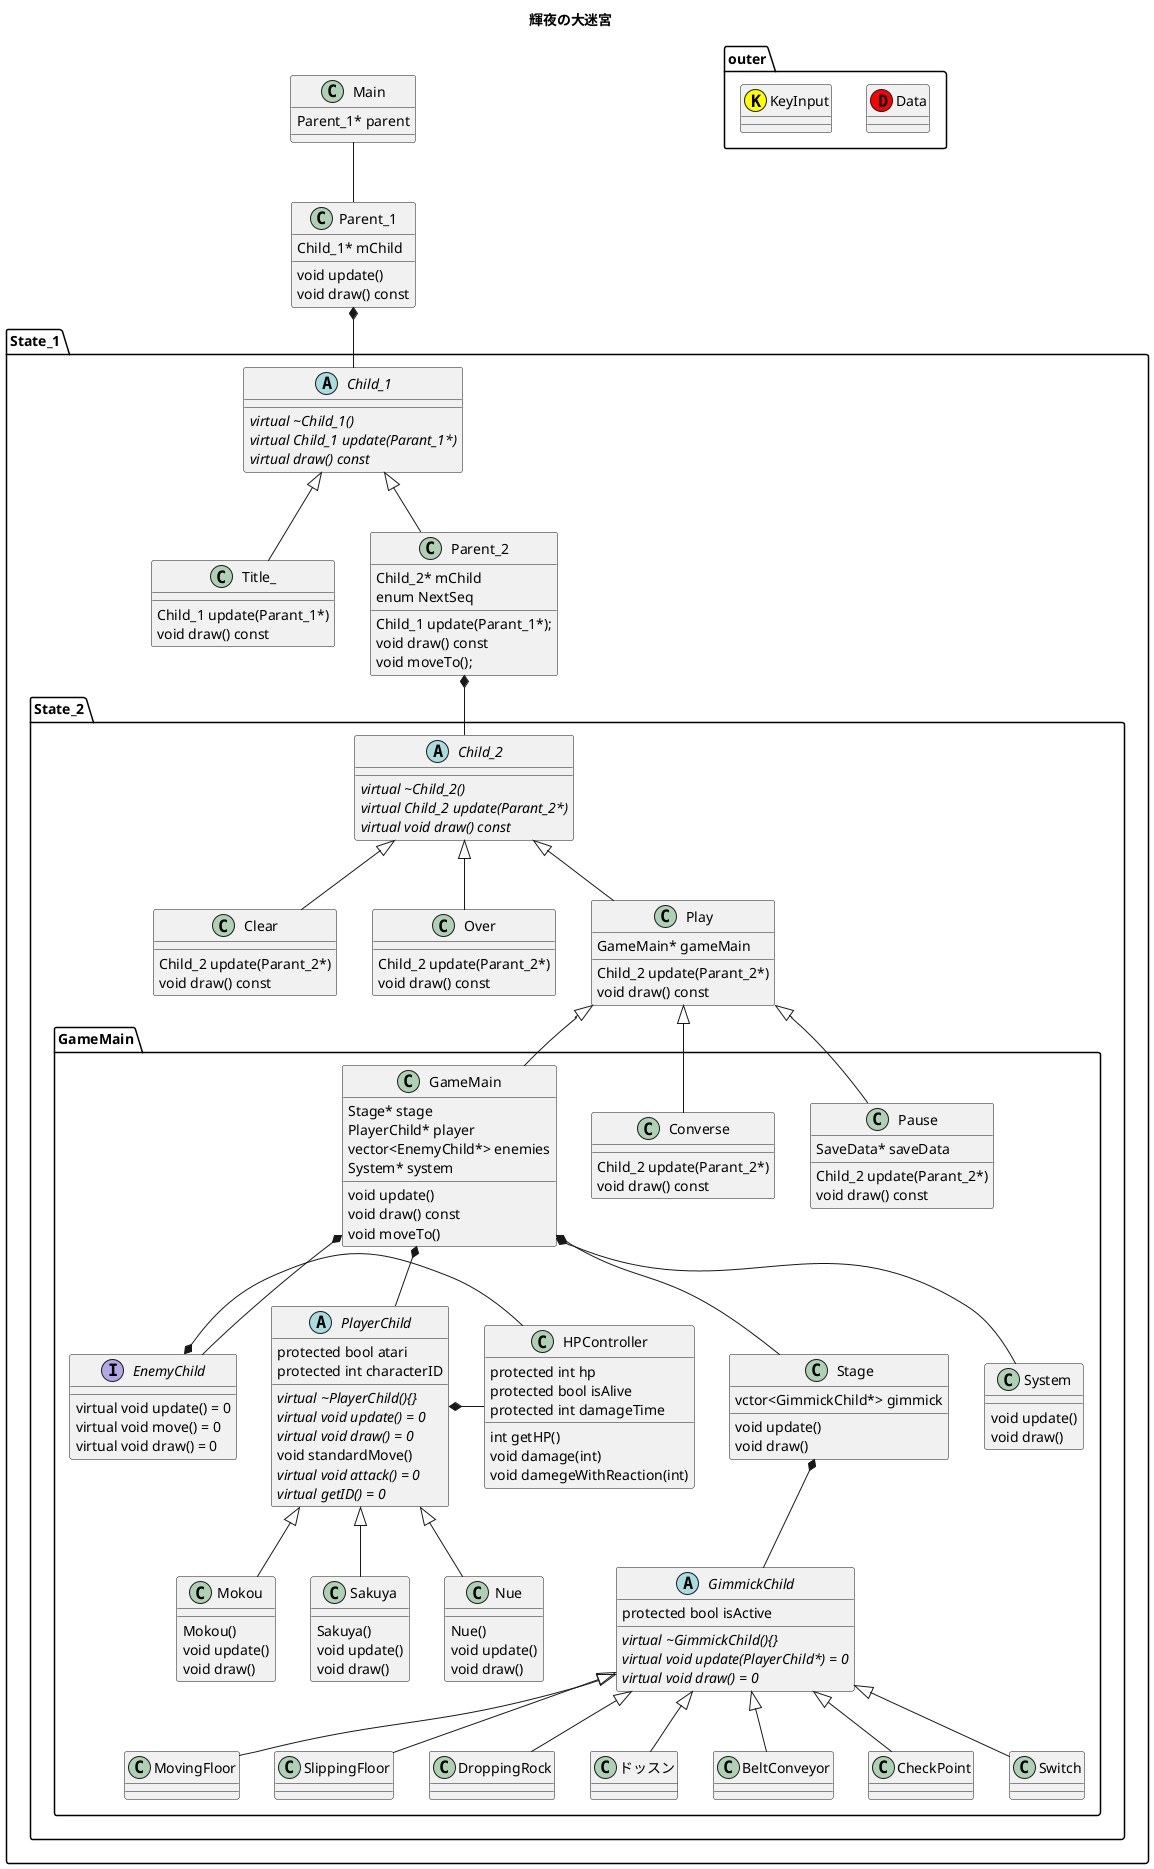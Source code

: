 @startuml {out.png}
title "輝夜の大迷宮"

package outer{

class Data <<D, red>>
class KeyInput <<K, yellow>>

}

class Main{
  Parent_1* parent
}

class Parent_1{
  Child_1* mChild
  void update()
  void draw() const
}

Main -- Parent_1

package State_1{

  abstract Child_1{
    {abstract}virtual ~Child_1()
    {abstract}virtual Child_1 update(Parant_1*)
    {abstract}virtual draw() const
  }

  class Title_{
    Child_1 update(Parant_1*)
    void draw() const
  }

  class Parent_2{
    Child_2* mChild
    enum NextSeq
    Child_1 update(Parant_1*);
    void draw() const
    void moveTo();
  }

  'note "Child_2* next = mChild->update(this);" as P2_memo
  'Parent_2 . P2_memo


  Child_1 <|-- Title_
  Child_1 <|-- Parent_2


  Parent_1 *-- Child_1

  package State_2{

    abstract Child_2{
      {abstract}virtual ~Child_2()
      {abstract}virtual Child_2 update(Parant_2*)
      {abstract}virtual void draw() const
    }


    class Clear{
      Child_2 update(Parant_2*)
      void draw() const
    }

    class Over{
      Child_2 update(Parant_2*)
      void draw() const
    }

    class Play{
      GameMain* gameMain
      Child_2 update(Parant_2*)
      void draw() const
    }

    Child_2 <|-- Play
    Child_2 <|-- Clear
    Child_2 <|-- Over

    Parent_2 *-- Child_2

    package GameMain{

      class Pause{
          SaveData* saveData
          Child_2 update(Parant_2*)
          void draw() const
      }

      class Converse{
        Child_2 update(Parant_2*)
        void draw() const
      }

      class GameMain{
        Stage* stage
        PlayerChild* player
        vector<EnemyChild*> enemies
        System* system

        void update()
        void draw() const
        void moveTo()
      }

      class Stage{
        vctor<GimmickChild*> gimmick
        void update()
        void draw()
      }

      abstract GimmickChild{
        protected bool isActive
        {abstract} virtual ~GimmickChild(){}
        {abstract} virtual void update(PlayerChild*) = 0
        {abstract} virtual void draw() = 0
      }
      class MovingFloor{
        '落ちる床もここで実装
      }
      class SlippingFloor{

      }
      class DroppingRock{

      }
      class ドッスン{

      }
      class BeltConveyor{

      }
      class CheckPoint{

      }
      class Switch{

      }

      abstract PlayerChild{
        protected bool atari
        protected int characterID

        {abstract}virtual ~PlayerChild(){}
        {abstract}virtual void update() = 0
        {abstract}virtual void draw() = 0
        void standardMove()
        {abstract}virtual void attack() = 0
        {abstract}virtual getID() = 0
      }
      class HPController{
        protected int hp
        protected bool isAlive
        protected int damageTime
        int getHP()
        void damage(int)
        void damegeWithReaction(int)
      }
      class Mokou{
          Mokou()
          void update()
          void draw()
      }
      class Sakuya{
        Sakuya()
        void update()
        void draw()
      }
      class Nue{
        Nue()
        void update()
        void draw()
      }
      Interface EnemyChild{
        virtual void update() = 0
        virtual void move() = 0
        virtual void draw() = 0
      }

      class System{
        void update()
        void draw()
      }


      Play <|-- GameMain
      Play <|-- Pause
      Play <|-- Converse
      GameMain *-- System
      GameMain *--Stage
      Stage *-- GimmickChild
      GameMain *--EnemyChild
      GameMain *-- PlayerChild
      EnemyChild *- HPController
      PlayerChild *- HPController
      GimmickChild <|-- MovingFloor
      GimmickChild <|-- SlippingFloor
      GimmickChild <|-- DroppingRock
      GimmickChild <|-- ドッスン
      GimmickChild <|-- BeltConveyor
      GimmickChild <|-- CheckPoint
      GimmickChild <|-- Switch
      PlayerChild <|-- Mokou
      PlayerChild <|-- Sakuya
      PlayerChild <|-- Nue

    }
  }
}


@enduml
